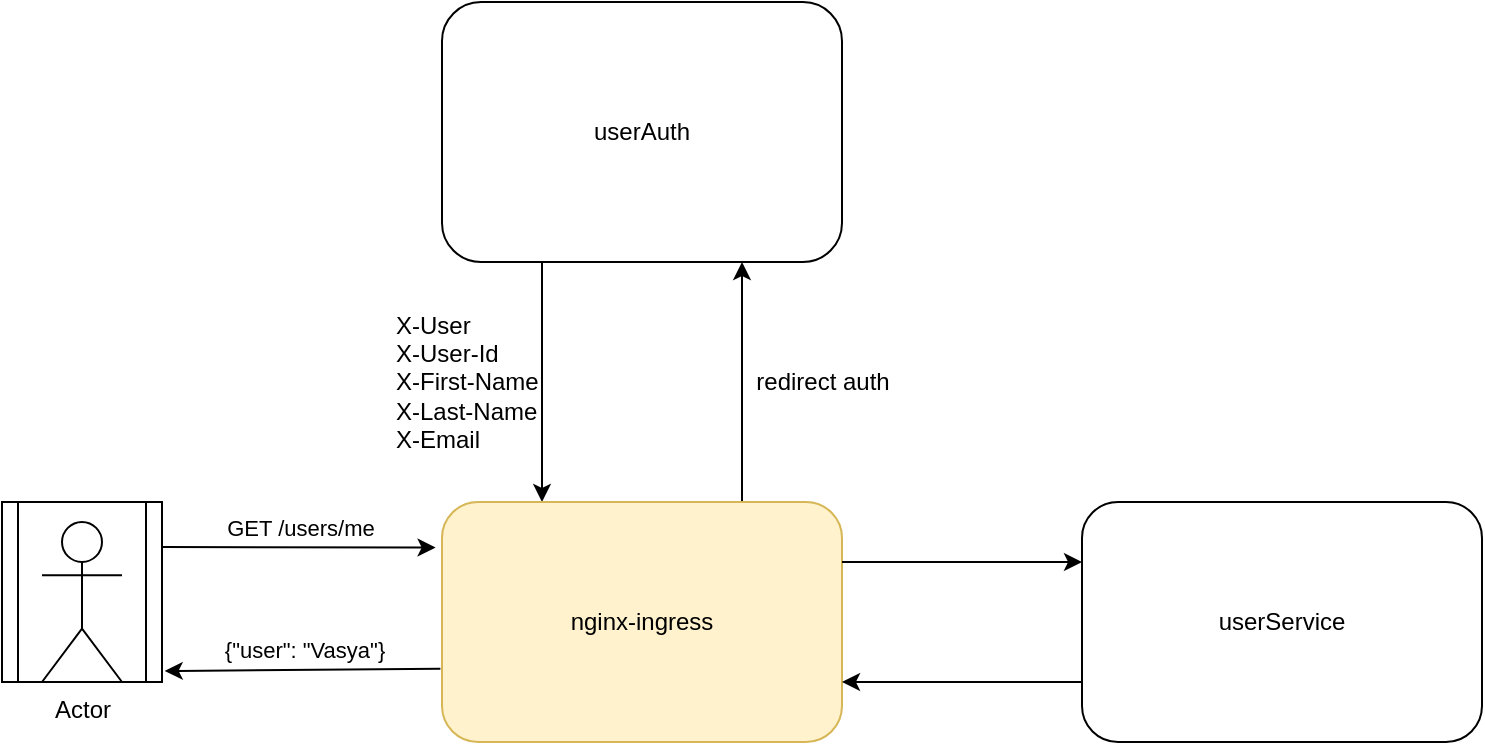 <mxfile version="14.5.1" type="device"><diagram id="wSU-RwsvXSar7ibrcave" name="Страница 1"><mxGraphModel dx="907" dy="663" grid="1" gridSize="10" guides="1" tooltips="1" connect="1" arrows="1" fold="1" page="1" pageScale="1" pageWidth="1169" pageHeight="827" math="0" shadow="0"><root><mxCell id="0"/><mxCell id="1" parent="0"/><mxCell id="7gTCWwS6adr6sXfjiYvt-21" value="" style="shape=process;whiteSpace=wrap;html=1;backgroundOutline=1;align=left;" vertex="1" parent="1"><mxGeometry x="20" y="280" width="80" height="90" as="geometry"/></mxCell><mxCell id="7gTCWwS6adr6sXfjiYvt-1" value="Actor" style="shape=umlActor;verticalLabelPosition=bottom;verticalAlign=top;html=1;outlineConnect=0;" vertex="1" parent="1"><mxGeometry x="40" y="290" width="40" height="80" as="geometry"/></mxCell><mxCell id="7gTCWwS6adr6sXfjiYvt-14" style="edgeStyle=orthogonalEdgeStyle;rounded=0;orthogonalLoop=1;jettySize=auto;html=1;entryX=0.25;entryY=0;entryDx=0;entryDy=0;exitX=0.25;exitY=1;exitDx=0;exitDy=0;" edge="1" parent="1" source="7gTCWwS6adr6sXfjiYvt-2" target="7gTCWwS6adr6sXfjiYvt-6"><mxGeometry relative="1" as="geometry"/></mxCell><mxCell id="7gTCWwS6adr6sXfjiYvt-2" value="userAuth" style="rounded=1;whiteSpace=wrap;html=1;" vertex="1" parent="1"><mxGeometry x="240" y="30" width="200" height="130" as="geometry"/></mxCell><mxCell id="7gTCWwS6adr6sXfjiYvt-5" value="userService" style="rounded=1;whiteSpace=wrap;html=1;" vertex="1" parent="1"><mxGeometry x="560" y="280" width="200" height="120" as="geometry"/></mxCell><mxCell id="7gTCWwS6adr6sXfjiYvt-13" style="edgeStyle=orthogonalEdgeStyle;rounded=0;orthogonalLoop=1;jettySize=auto;html=1;entryX=0.75;entryY=1;entryDx=0;entryDy=0;exitX=0.75;exitY=0;exitDx=0;exitDy=0;" edge="1" parent="1" source="7gTCWwS6adr6sXfjiYvt-6" target="7gTCWwS6adr6sXfjiYvt-2"><mxGeometry relative="1" as="geometry"/></mxCell><mxCell id="7gTCWwS6adr6sXfjiYvt-6" value="nginx-ingress" style="rounded=1;whiteSpace=wrap;html=1;fillColor=#fff2cc;strokeColor=#d6b656;" vertex="1" parent="1"><mxGeometry x="240" y="280" width="200" height="120" as="geometry"/></mxCell><mxCell id="7gTCWwS6adr6sXfjiYvt-8" value="" style="endArrow=classic;html=1;entryX=-0.016;entryY=0.19;entryDx=0;entryDy=0;entryPerimeter=0;exitX=1;exitY=0.25;exitDx=0;exitDy=0;" edge="1" parent="1" source="7gTCWwS6adr6sXfjiYvt-21" target="7gTCWwS6adr6sXfjiYvt-6"><mxGeometry width="50" height="50" relative="1" as="geometry"><mxPoint x="120" y="300" as="sourcePoint"/><mxPoint x="230" y="300" as="targetPoint"/></mxGeometry></mxCell><mxCell id="7gTCWwS6adr6sXfjiYvt-9" value="GET /users/me" style="edgeLabel;html=1;align=center;verticalAlign=middle;resizable=0;points=[];" vertex="1" connectable="0" parent="7gTCWwS6adr6sXfjiYvt-8"><mxGeometry x="0.105" y="-1" relative="1" as="geometry"><mxPoint x="-7.14" y="-11" as="offset"/></mxGeometry></mxCell><mxCell id="7gTCWwS6adr6sXfjiYvt-10" value="" style="endArrow=classic;html=1;exitX=-0.004;exitY=0.695;exitDx=0;exitDy=0;exitPerimeter=0;entryX=1.017;entryY=0.939;entryDx=0;entryDy=0;entryPerimeter=0;" edge="1" parent="1" source="7gTCWwS6adr6sXfjiYvt-6" target="7gTCWwS6adr6sXfjiYvt-21"><mxGeometry width="50" height="50" relative="1" as="geometry"><mxPoint x="230" y="360" as="sourcePoint"/><mxPoint x="120" y="360" as="targetPoint"/></mxGeometry></mxCell><mxCell id="7gTCWwS6adr6sXfjiYvt-12" value="{&quot;user&quot;: &quot;Vasya&quot;}" style="edgeLabel;html=1;align=center;verticalAlign=middle;resizable=0;points=[];" vertex="1" connectable="0" parent="7gTCWwS6adr6sXfjiYvt-10"><mxGeometry x="-0.17" relative="1" as="geometry"><mxPoint x="-11.71" y="-10" as="offset"/></mxGeometry></mxCell><mxCell id="7gTCWwS6adr6sXfjiYvt-15" value="redirect auth" style="text;html=1;align=center;verticalAlign=middle;resizable=0;points=[];autosize=1;" vertex="1" parent="1"><mxGeometry x="390" y="210" width="80" height="20" as="geometry"/></mxCell><mxCell id="7gTCWwS6adr6sXfjiYvt-16" value="X-User&lt;br&gt;X-User-Id&lt;br&gt;X-First-Name&lt;br&gt;X-Last-Name&lt;br&gt;X-Email" style="text;html=1;align=left;verticalAlign=middle;resizable=0;points=[];autosize=1;" vertex="1" parent="1"><mxGeometry x="215" y="180" width="90" height="80" as="geometry"/></mxCell><mxCell id="7gTCWwS6adr6sXfjiYvt-22" value="" style="endArrow=classic;html=1;exitX=1;exitY=0.25;exitDx=0;exitDy=0;entryX=0;entryY=0.25;entryDx=0;entryDy=0;" edge="1" parent="1" source="7gTCWwS6adr6sXfjiYvt-6" target="7gTCWwS6adr6sXfjiYvt-5"><mxGeometry width="50" height="50" relative="1" as="geometry"><mxPoint x="450" y="320" as="sourcePoint"/><mxPoint x="500" y="270" as="targetPoint"/></mxGeometry></mxCell><mxCell id="7gTCWwS6adr6sXfjiYvt-26" value="" style="endArrow=classic;html=1;exitX=0;exitY=0.75;exitDx=0;exitDy=0;entryX=1;entryY=0.75;entryDx=0;entryDy=0;" edge="1" parent="1" source="7gTCWwS6adr6sXfjiYvt-5" target="7gTCWwS6adr6sXfjiYvt-6"><mxGeometry width="50" height="50" relative="1" as="geometry"><mxPoint x="415" y="470" as="sourcePoint"/><mxPoint x="465" y="420" as="targetPoint"/></mxGeometry></mxCell></root></mxGraphModel></diagram></mxfile>